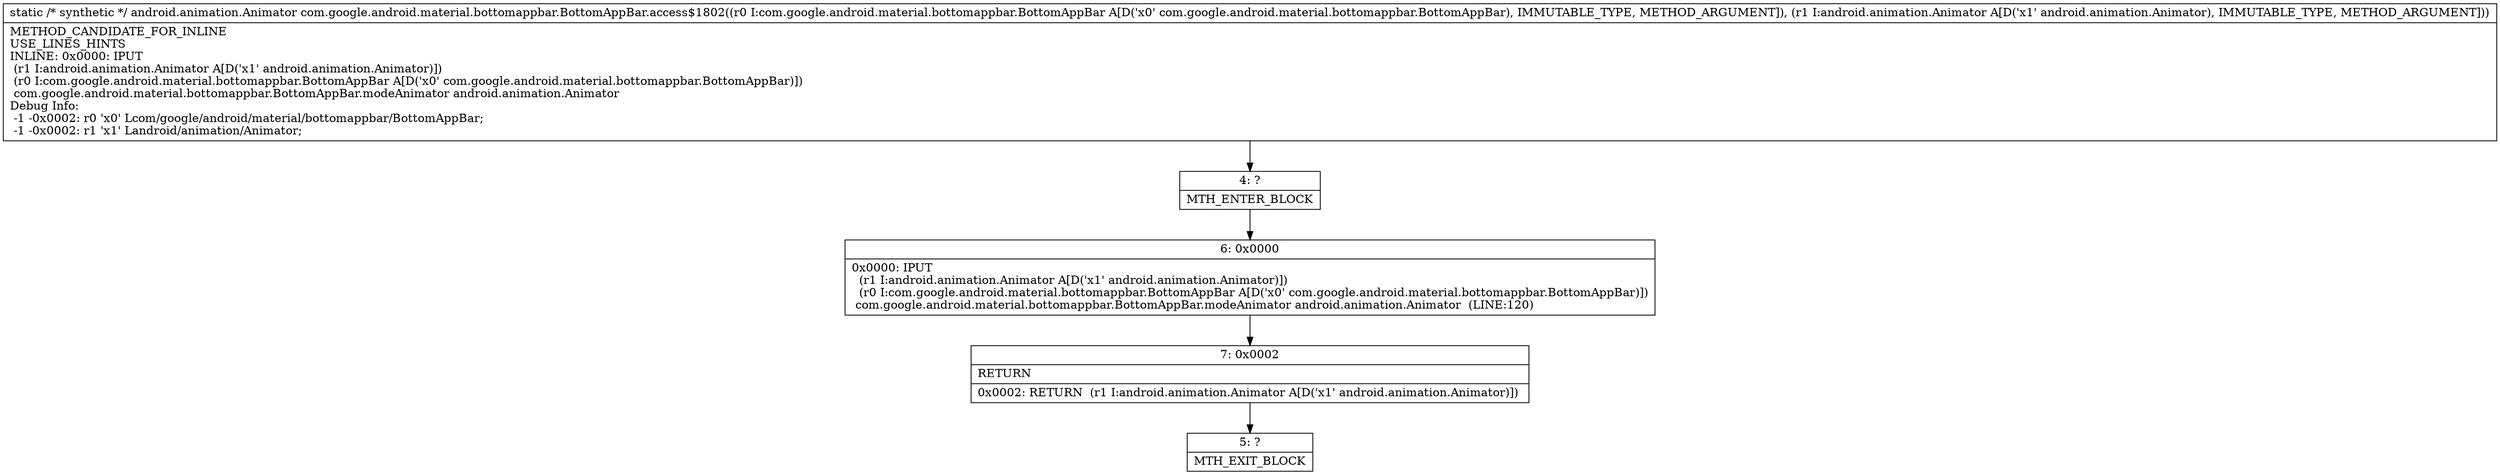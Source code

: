 digraph "CFG forcom.google.android.material.bottomappbar.BottomAppBar.access$1802(Lcom\/google\/android\/material\/bottomappbar\/BottomAppBar;Landroid\/animation\/Animator;)Landroid\/animation\/Animator;" {
Node_4 [shape=record,label="{4\:\ ?|MTH_ENTER_BLOCK\l}"];
Node_6 [shape=record,label="{6\:\ 0x0000|0x0000: IPUT  \l  (r1 I:android.animation.Animator A[D('x1' android.animation.Animator)])\l  (r0 I:com.google.android.material.bottomappbar.BottomAppBar A[D('x0' com.google.android.material.bottomappbar.BottomAppBar)])\l com.google.android.material.bottomappbar.BottomAppBar.modeAnimator android.animation.Animator  (LINE:120)\l}"];
Node_7 [shape=record,label="{7\:\ 0x0002|RETURN\l|0x0002: RETURN  (r1 I:android.animation.Animator A[D('x1' android.animation.Animator)]) \l}"];
Node_5 [shape=record,label="{5\:\ ?|MTH_EXIT_BLOCK\l}"];
MethodNode[shape=record,label="{static \/* synthetic *\/ android.animation.Animator com.google.android.material.bottomappbar.BottomAppBar.access$1802((r0 I:com.google.android.material.bottomappbar.BottomAppBar A[D('x0' com.google.android.material.bottomappbar.BottomAppBar), IMMUTABLE_TYPE, METHOD_ARGUMENT]), (r1 I:android.animation.Animator A[D('x1' android.animation.Animator), IMMUTABLE_TYPE, METHOD_ARGUMENT]))  | METHOD_CANDIDATE_FOR_INLINE\lUSE_LINES_HINTS\lINLINE: 0x0000: IPUT  \l  (r1 I:android.animation.Animator A[D('x1' android.animation.Animator)])\l  (r0 I:com.google.android.material.bottomappbar.BottomAppBar A[D('x0' com.google.android.material.bottomappbar.BottomAppBar)])\l com.google.android.material.bottomappbar.BottomAppBar.modeAnimator android.animation.Animator\lDebug Info:\l  \-1 \-0x0002: r0 'x0' Lcom\/google\/android\/material\/bottomappbar\/BottomAppBar;\l  \-1 \-0x0002: r1 'x1' Landroid\/animation\/Animator;\l}"];
MethodNode -> Node_4;Node_4 -> Node_6;
Node_6 -> Node_7;
Node_7 -> Node_5;
}

